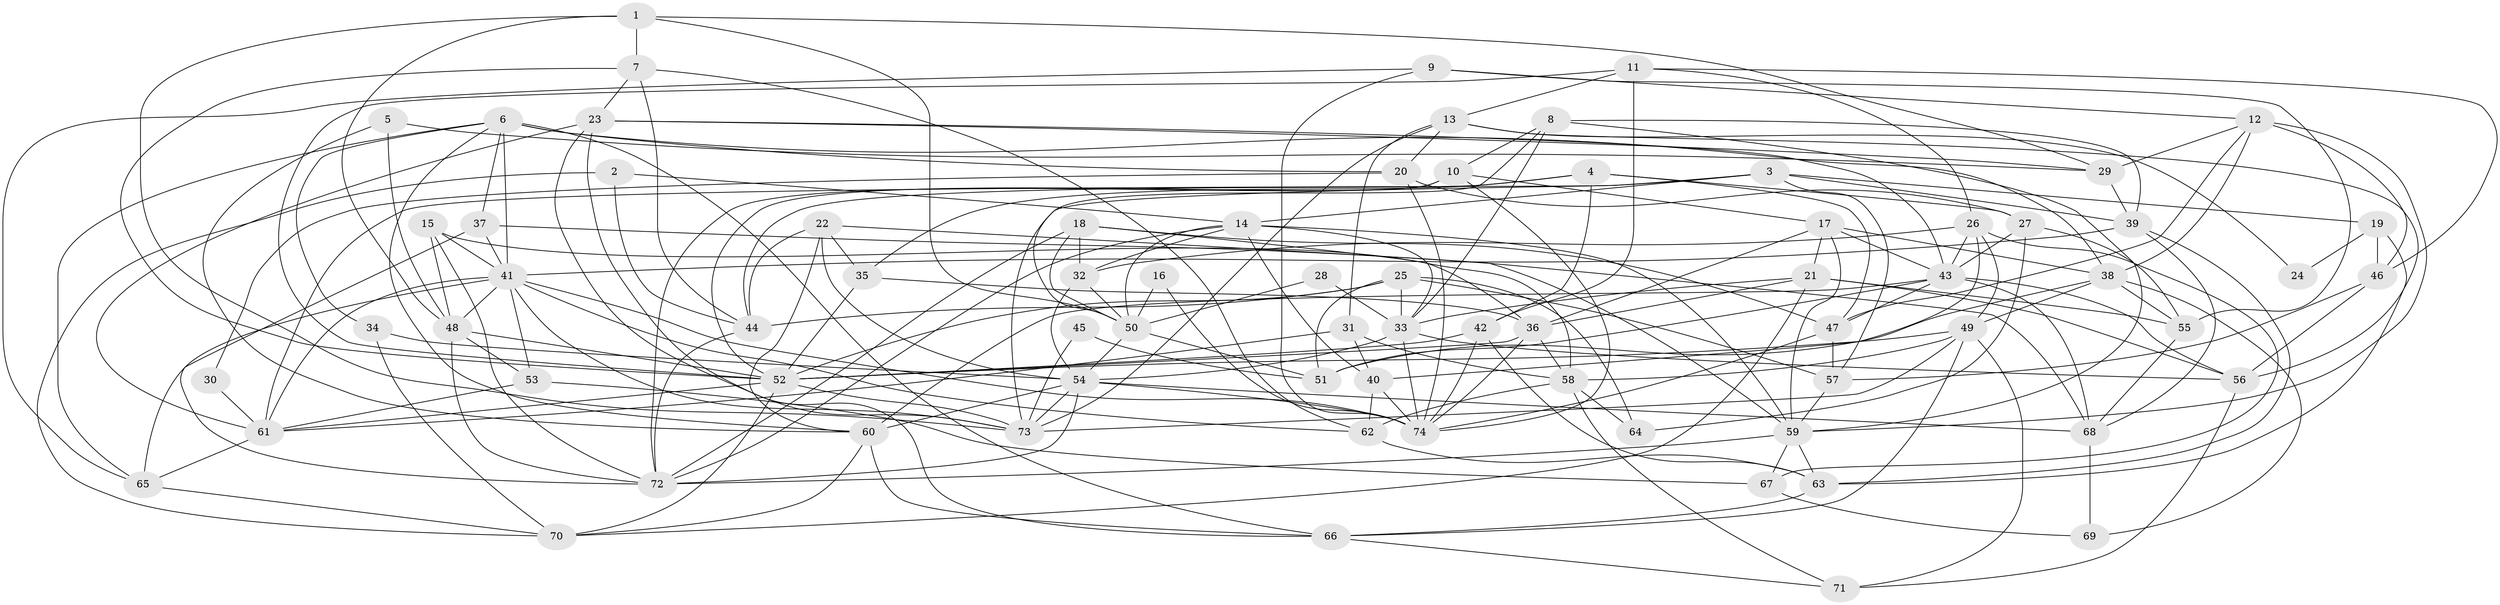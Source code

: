 // original degree distribution, {4: 0.29931972789115646, 2: 0.1360544217687075, 5: 0.16326530612244897, 3: 0.2653061224489796, 9: 0.02040816326530612, 6: 0.08163265306122448, 7: 0.027210884353741496, 8: 0.006802721088435374}
// Generated by graph-tools (version 1.1) at 2025/50/03/09/25 03:50:11]
// undirected, 74 vertices, 210 edges
graph export_dot {
graph [start="1"]
  node [color=gray90,style=filled];
  1;
  2;
  3;
  4;
  5;
  6;
  7;
  8;
  9;
  10;
  11;
  12;
  13;
  14;
  15;
  16;
  17;
  18;
  19;
  20;
  21;
  22;
  23;
  24;
  25;
  26;
  27;
  28;
  29;
  30;
  31;
  32;
  33;
  34;
  35;
  36;
  37;
  38;
  39;
  40;
  41;
  42;
  43;
  44;
  45;
  46;
  47;
  48;
  49;
  50;
  51;
  52;
  53;
  54;
  55;
  56;
  57;
  58;
  59;
  60;
  61;
  62;
  63;
  64;
  65;
  66;
  67;
  68;
  69;
  70;
  71;
  72;
  73;
  74;
  1 -- 7 [weight=1.0];
  1 -- 29 [weight=1.0];
  1 -- 48 [weight=1.0];
  1 -- 50 [weight=1.0];
  1 -- 73 [weight=1.0];
  2 -- 14 [weight=1.0];
  2 -- 44 [weight=1.0];
  2 -- 70 [weight=1.0];
  3 -- 14 [weight=1.0];
  3 -- 19 [weight=1.0];
  3 -- 39 [weight=1.0];
  3 -- 57 [weight=1.0];
  3 -- 61 [weight=1.0];
  3 -- 73 [weight=1.0];
  4 -- 27 [weight=1.0];
  4 -- 35 [weight=1.0];
  4 -- 42 [weight=1.0];
  4 -- 44 [weight=1.0];
  4 -- 47 [weight=1.0];
  5 -- 29 [weight=1.0];
  5 -- 48 [weight=1.0];
  5 -- 60 [weight=1.0];
  6 -- 20 [weight=1.0];
  6 -- 34 [weight=1.0];
  6 -- 37 [weight=1.0];
  6 -- 38 [weight=1.0];
  6 -- 41 [weight=1.0];
  6 -- 60 [weight=1.0];
  6 -- 65 [weight=1.0];
  6 -- 66 [weight=1.0];
  7 -- 23 [weight=1.0];
  7 -- 44 [weight=1.0];
  7 -- 52 [weight=1.0];
  7 -- 62 [weight=1.0];
  8 -- 10 [weight=1.0];
  8 -- 33 [weight=1.0];
  8 -- 39 [weight=1.0];
  8 -- 50 [weight=1.0];
  8 -- 59 [weight=1.0];
  9 -- 12 [weight=1.0];
  9 -- 55 [weight=1.0];
  9 -- 65 [weight=1.0];
  9 -- 74 [weight=1.0];
  10 -- 17 [weight=1.0];
  10 -- 52 [weight=1.0];
  10 -- 72 [weight=1.0];
  10 -- 74 [weight=1.0];
  11 -- 13 [weight=1.0];
  11 -- 26 [weight=1.0];
  11 -- 42 [weight=1.0];
  11 -- 46 [weight=1.0];
  11 -- 52 [weight=1.0];
  12 -- 29 [weight=1.0];
  12 -- 38 [weight=1.0];
  12 -- 46 [weight=1.0];
  12 -- 47 [weight=1.0];
  12 -- 59 [weight=1.0];
  13 -- 20 [weight=1.0];
  13 -- 24 [weight=1.0];
  13 -- 31 [weight=1.0];
  13 -- 56 [weight=1.0];
  13 -- 73 [weight=1.0];
  14 -- 32 [weight=1.0];
  14 -- 33 [weight=1.0];
  14 -- 40 [weight=1.0];
  14 -- 50 [weight=1.0];
  14 -- 59 [weight=1.0];
  14 -- 72 [weight=1.0];
  15 -- 41 [weight=1.0];
  15 -- 48 [weight=1.0];
  15 -- 58 [weight=1.0];
  15 -- 72 [weight=1.0];
  16 -- 50 [weight=1.0];
  16 -- 74 [weight=1.0];
  17 -- 21 [weight=1.0];
  17 -- 36 [weight=1.0];
  17 -- 38 [weight=1.0];
  17 -- 43 [weight=1.0];
  17 -- 59 [weight=1.0];
  18 -- 32 [weight=1.0];
  18 -- 36 [weight=1.0];
  18 -- 47 [weight=1.0];
  18 -- 50 [weight=1.0];
  18 -- 72 [weight=1.0];
  19 -- 24 [weight=1.0];
  19 -- 46 [weight=1.0];
  19 -- 63 [weight=1.0];
  20 -- 27 [weight=1.0];
  20 -- 30 [weight=1.0];
  20 -- 74 [weight=1.0];
  21 -- 33 [weight=1.0];
  21 -- 36 [weight=1.0];
  21 -- 55 [weight=1.0];
  21 -- 56 [weight=1.0];
  21 -- 70 [weight=1.0];
  22 -- 35 [weight=1.0];
  22 -- 44 [weight=1.0];
  22 -- 54 [weight=1.0];
  22 -- 59 [weight=1.0];
  22 -- 60 [weight=1.0];
  23 -- 29 [weight=1.0];
  23 -- 43 [weight=1.0];
  23 -- 61 [weight=1.0];
  23 -- 66 [weight=1.0];
  23 -- 73 [weight=1.0];
  25 -- 33 [weight=1.0];
  25 -- 44 [weight=1.0];
  25 -- 51 [weight=1.0];
  25 -- 52 [weight=1.0];
  25 -- 57 [weight=1.0];
  25 -- 64 [weight=1.0];
  26 -- 32 [weight=1.0];
  26 -- 40 [weight=1.0];
  26 -- 43 [weight=1.0];
  26 -- 49 [weight=1.0];
  26 -- 67 [weight=1.0];
  27 -- 43 [weight=1.0];
  27 -- 55 [weight=1.0];
  27 -- 64 [weight=1.0];
  28 -- 33 [weight=1.0];
  28 -- 50 [weight=1.0];
  29 -- 39 [weight=1.0];
  30 -- 61 [weight=1.0];
  31 -- 40 [weight=1.0];
  31 -- 58 [weight=1.0];
  31 -- 61 [weight=1.0];
  32 -- 50 [weight=1.0];
  32 -- 54 [weight=1.0];
  33 -- 54 [weight=1.0];
  33 -- 56 [weight=1.0];
  33 -- 74 [weight=1.0];
  34 -- 54 [weight=1.0];
  34 -- 70 [weight=1.0];
  35 -- 36 [weight=1.0];
  35 -- 52 [weight=1.0];
  36 -- 52 [weight=2.0];
  36 -- 58 [weight=1.0];
  36 -- 74 [weight=1.0];
  37 -- 41 [weight=1.0];
  37 -- 68 [weight=1.0];
  37 -- 72 [weight=1.0];
  38 -- 49 [weight=1.0];
  38 -- 51 [weight=1.0];
  38 -- 55 [weight=1.0];
  38 -- 69 [weight=1.0];
  39 -- 41 [weight=1.0];
  39 -- 63 [weight=1.0];
  39 -- 68 [weight=1.0];
  40 -- 62 [weight=1.0];
  40 -- 74 [weight=1.0];
  41 -- 48 [weight=1.0];
  41 -- 53 [weight=1.0];
  41 -- 61 [weight=1.0];
  41 -- 62 [weight=1.0];
  41 -- 65 [weight=1.0];
  41 -- 73 [weight=1.0];
  41 -- 74 [weight=1.0];
  42 -- 52 [weight=1.0];
  42 -- 63 [weight=1.0];
  42 -- 74 [weight=1.0];
  43 -- 47 [weight=1.0];
  43 -- 51 [weight=1.0];
  43 -- 56 [weight=1.0];
  43 -- 60 [weight=1.0];
  43 -- 68 [weight=1.0];
  44 -- 72 [weight=1.0];
  45 -- 51 [weight=1.0];
  45 -- 73 [weight=1.0];
  46 -- 56 [weight=1.0];
  46 -- 57 [weight=1.0];
  47 -- 57 [weight=1.0];
  47 -- 74 [weight=1.0];
  48 -- 52 [weight=1.0];
  48 -- 53 [weight=1.0];
  48 -- 72 [weight=1.0];
  49 -- 52 [weight=2.0];
  49 -- 58 [weight=1.0];
  49 -- 66 [weight=1.0];
  49 -- 71 [weight=1.0];
  49 -- 73 [weight=1.0];
  50 -- 51 [weight=1.0];
  50 -- 54 [weight=1.0];
  52 -- 61 [weight=1.0];
  52 -- 70 [weight=1.0];
  52 -- 73 [weight=1.0];
  53 -- 61 [weight=1.0];
  53 -- 67 [weight=1.0];
  54 -- 60 [weight=1.0];
  54 -- 68 [weight=1.0];
  54 -- 72 [weight=1.0];
  54 -- 73 [weight=1.0];
  54 -- 74 [weight=1.0];
  55 -- 68 [weight=1.0];
  56 -- 71 [weight=1.0];
  57 -- 59 [weight=1.0];
  58 -- 62 [weight=1.0];
  58 -- 64 [weight=1.0];
  58 -- 71 [weight=1.0];
  59 -- 63 [weight=1.0];
  59 -- 67 [weight=1.0];
  59 -- 72 [weight=1.0];
  60 -- 66 [weight=1.0];
  60 -- 70 [weight=1.0];
  61 -- 65 [weight=1.0];
  62 -- 63 [weight=1.0];
  63 -- 66 [weight=1.0];
  65 -- 70 [weight=1.0];
  66 -- 71 [weight=1.0];
  67 -- 69 [weight=1.0];
  68 -- 69 [weight=1.0];
}
